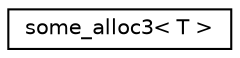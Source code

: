 digraph "Graphical Class Hierarchy"
{
  edge [fontname="Helvetica",fontsize="10",labelfontname="Helvetica",labelfontsize="10"];
  node [fontname="Helvetica",fontsize="10",shape=record];
  rankdir="LR";
  Node0 [label="some_alloc3\< T \>",height=0.2,width=0.4,color="black", fillcolor="white", style="filled",URL="$structsome__alloc3.html"];
}

